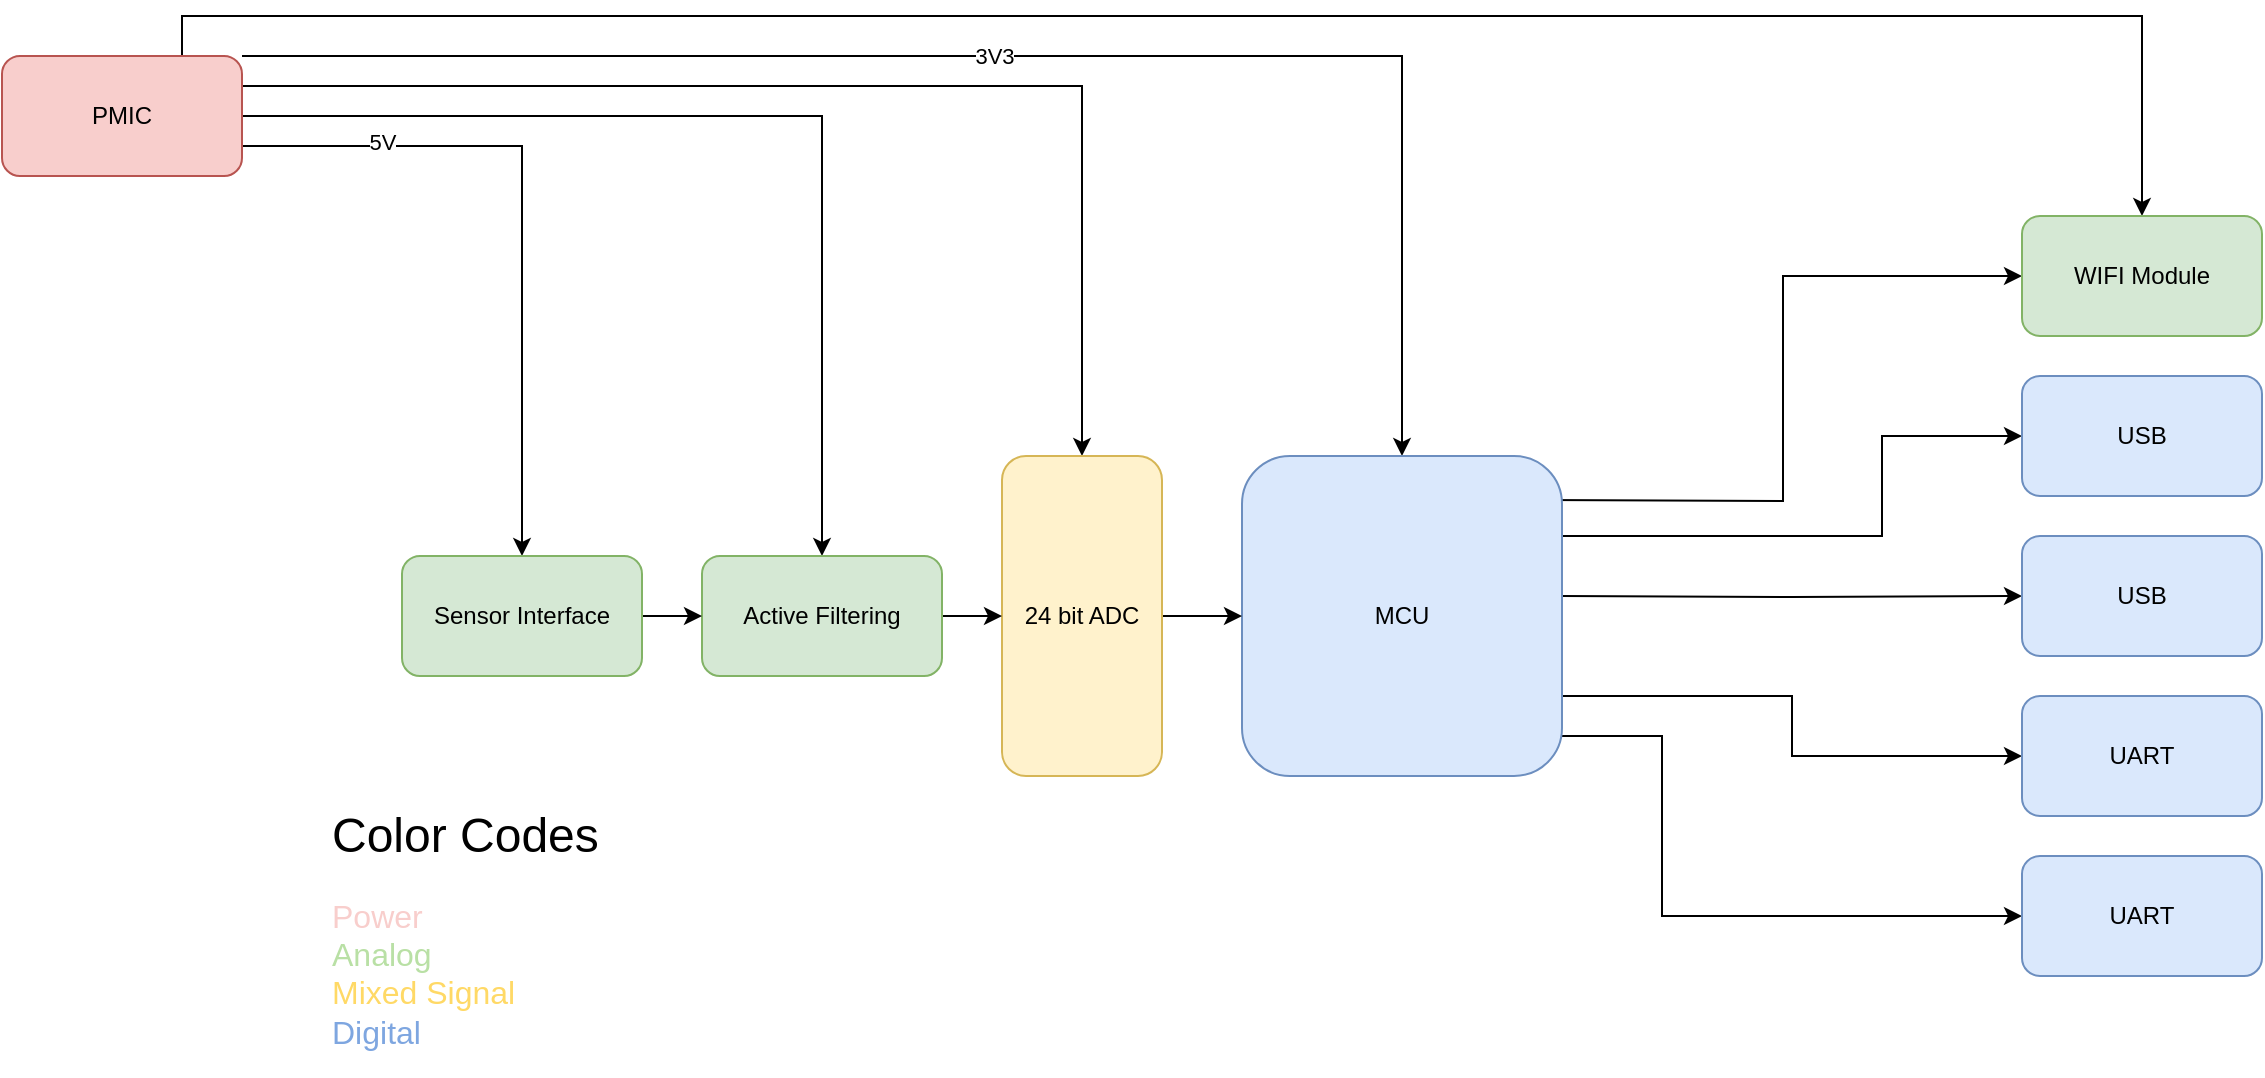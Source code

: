 <mxfile version="17.4.4" type="github"><diagram id="lGSncgau3aaS6NxCEvZo" name="Page-1"><mxGraphModel dx="2272" dy="794" grid="1" gridSize="10" guides="1" tooltips="1" connect="1" arrows="1" fold="1" page="1" pageScale="1" pageWidth="850" pageHeight="1100" math="0" shadow="0"><root><mxCell id="0"/><mxCell id="1" parent="0"/><mxCell id="6GlMOcGFAv7SZAajyM9s-15" style="edgeStyle=orthogonalEdgeStyle;rounded=0;orthogonalLoop=1;jettySize=auto;html=1;entryX=0.5;entryY=0;entryDx=0;entryDy=0;exitX=1;exitY=0;exitDx=0;exitDy=0;" edge="1" parent="1" source="6GlMOcGFAv7SZAajyM9s-1" target="6GlMOcGFAv7SZAajyM9s-3"><mxGeometry relative="1" as="geometry"><Array as="points"><mxPoint x="540" y="120"/></Array></mxGeometry></mxCell><mxCell id="6GlMOcGFAv7SZAajyM9s-28" value="3V3" style="edgeLabel;html=1;align=center;verticalAlign=middle;resizable=0;points=[];" vertex="1" connectable="0" parent="6GlMOcGFAv7SZAajyM9s-15"><mxGeometry x="0.019" y="-2" relative="1" as="geometry"><mxPoint x="-22" y="-2" as="offset"/></mxGeometry></mxCell><mxCell id="6GlMOcGFAv7SZAajyM9s-19" style="edgeStyle=orthogonalEdgeStyle;rounded=0;orthogonalLoop=1;jettySize=auto;html=1;exitX=1;exitY=0.75;exitDx=0;exitDy=0;entryX=0.5;entryY=0;entryDx=0;entryDy=0;" edge="1" parent="1" source="6GlMOcGFAv7SZAajyM9s-1" target="6GlMOcGFAv7SZAajyM9s-13"><mxGeometry relative="1" as="geometry"/></mxCell><mxCell id="6GlMOcGFAv7SZAajyM9s-27" value="5V&lt;br&gt;" style="edgeLabel;html=1;align=center;verticalAlign=middle;resizable=0;points=[];" vertex="1" connectable="0" parent="6GlMOcGFAv7SZAajyM9s-19"><mxGeometry x="-0.658" y="2" relative="1" as="geometry"><mxPoint x="11" as="offset"/></mxGeometry></mxCell><mxCell id="6GlMOcGFAv7SZAajyM9s-47" style="edgeStyle=orthogonalEdgeStyle;rounded=0;orthogonalLoop=1;jettySize=auto;html=1;exitX=1;exitY=0.25;exitDx=0;exitDy=0;entryX=0.5;entryY=0;entryDx=0;entryDy=0;" edge="1" parent="1" source="6GlMOcGFAv7SZAajyM9s-1" target="6GlMOcGFAv7SZAajyM9s-9"><mxGeometry relative="1" as="geometry"/></mxCell><mxCell id="6GlMOcGFAv7SZAajyM9s-48" style="edgeStyle=orthogonalEdgeStyle;rounded=0;orthogonalLoop=1;jettySize=auto;html=1;exitX=1;exitY=0.5;exitDx=0;exitDy=0;entryX=0.5;entryY=0;entryDx=0;entryDy=0;" edge="1" parent="1" source="6GlMOcGFAv7SZAajyM9s-1" target="6GlMOcGFAv7SZAajyM9s-10"><mxGeometry relative="1" as="geometry"/></mxCell><mxCell id="6GlMOcGFAv7SZAajyM9s-49" style="edgeStyle=orthogonalEdgeStyle;rounded=0;orthogonalLoop=1;jettySize=auto;html=1;exitX=0.75;exitY=0;exitDx=0;exitDy=0;entryX=0.5;entryY=0;entryDx=0;entryDy=0;" edge="1" parent="1" source="6GlMOcGFAv7SZAajyM9s-1" target="6GlMOcGFAv7SZAajyM9s-4"><mxGeometry relative="1" as="geometry"/></mxCell><mxCell id="6GlMOcGFAv7SZAajyM9s-1" value="PMIC" style="rounded=1;whiteSpace=wrap;html=1;fillColor=#f8cecc;strokeColor=#b85450;" vertex="1" parent="1"><mxGeometry x="-160" y="120" width="120" height="60" as="geometry"/></mxCell><mxCell id="6GlMOcGFAv7SZAajyM9s-38" style="edgeStyle=orthogonalEdgeStyle;rounded=0;orthogonalLoop=1;jettySize=auto;html=1;entryX=0;entryY=0.5;entryDx=0;entryDy=0;" edge="1" parent="1" target="6GlMOcGFAv7SZAajyM9s-4"><mxGeometry relative="1" as="geometry"><mxPoint x="610" y="342" as="sourcePoint"/></mxGeometry></mxCell><mxCell id="6GlMOcGFAv7SZAajyM9s-39" style="edgeStyle=orthogonalEdgeStyle;rounded=0;orthogonalLoop=1;jettySize=auto;html=1;exitX=1;exitY=0.25;exitDx=0;exitDy=0;entryX=0;entryY=0.5;entryDx=0;entryDy=0;" edge="1" parent="1" source="6GlMOcGFAv7SZAajyM9s-3" target="6GlMOcGFAv7SZAajyM9s-5"><mxGeometry relative="1" as="geometry"><Array as="points"><mxPoint x="780" y="360"/><mxPoint x="780" y="310"/></Array></mxGeometry></mxCell><mxCell id="6GlMOcGFAv7SZAajyM9s-40" style="edgeStyle=orthogonalEdgeStyle;rounded=0;orthogonalLoop=1;jettySize=auto;html=1;entryX=0;entryY=0.5;entryDx=0;entryDy=0;" edge="1" parent="1" target="6GlMOcGFAv7SZAajyM9s-6"><mxGeometry relative="1" as="geometry"><mxPoint x="620" y="390" as="sourcePoint"/></mxGeometry></mxCell><mxCell id="6GlMOcGFAv7SZAajyM9s-41" style="edgeStyle=orthogonalEdgeStyle;rounded=0;orthogonalLoop=1;jettySize=auto;html=1;exitX=1;exitY=0.75;exitDx=0;exitDy=0;entryX=0;entryY=0.5;entryDx=0;entryDy=0;" edge="1" parent="1" source="6GlMOcGFAv7SZAajyM9s-3" target="6GlMOcGFAv7SZAajyM9s-7"><mxGeometry relative="1" as="geometry"/></mxCell><mxCell id="6GlMOcGFAv7SZAajyM9s-42" style="edgeStyle=orthogonalEdgeStyle;rounded=0;orthogonalLoop=1;jettySize=auto;html=1;exitX=1;exitY=0.875;exitDx=0;exitDy=0;entryX=0;entryY=0.5;entryDx=0;entryDy=0;exitPerimeter=0;" edge="1" parent="1" source="6GlMOcGFAv7SZAajyM9s-3" target="6GlMOcGFAv7SZAajyM9s-8"><mxGeometry relative="1" as="geometry"><Array as="points"><mxPoint x="670" y="460"/><mxPoint x="670" y="550"/></Array></mxGeometry></mxCell><mxCell id="6GlMOcGFAv7SZAajyM9s-3" value="MCU" style="rounded=1;whiteSpace=wrap;html=1;fillColor=#dae8fc;strokeColor=#6c8ebf;" vertex="1" parent="1"><mxGeometry x="460" y="320" width="160" height="160" as="geometry"/></mxCell><mxCell id="6GlMOcGFAv7SZAajyM9s-4" value="WIFI Module" style="rounded=1;whiteSpace=wrap;html=1;fillColor=#d5e8d4;strokeColor=#82b366;" vertex="1" parent="1"><mxGeometry x="850" y="200" width="120" height="60" as="geometry"/></mxCell><mxCell id="6GlMOcGFAv7SZAajyM9s-5" value="USB" style="rounded=1;whiteSpace=wrap;html=1;fillColor=#dae8fc;strokeColor=#6c8ebf;" vertex="1" parent="1"><mxGeometry x="850" y="280" width="120" height="60" as="geometry"/></mxCell><mxCell id="6GlMOcGFAv7SZAajyM9s-6" value="USB" style="rounded=1;whiteSpace=wrap;html=1;fillColor=#dae8fc;strokeColor=#6c8ebf;" vertex="1" parent="1"><mxGeometry x="850" y="360" width="120" height="60" as="geometry"/></mxCell><mxCell id="6GlMOcGFAv7SZAajyM9s-7" value="UART" style="rounded=1;whiteSpace=wrap;html=1;fillColor=#dae8fc;strokeColor=#6c8ebf;" vertex="1" parent="1"><mxGeometry x="850" y="440" width="120" height="60" as="geometry"/></mxCell><mxCell id="6GlMOcGFAv7SZAajyM9s-8" value="UART" style="rounded=1;whiteSpace=wrap;html=1;fillColor=#dae8fc;strokeColor=#6c8ebf;" vertex="1" parent="1"><mxGeometry x="850" y="520" width="120" height="60" as="geometry"/></mxCell><mxCell id="6GlMOcGFAv7SZAajyM9s-46" style="edgeStyle=orthogonalEdgeStyle;rounded=0;orthogonalLoop=1;jettySize=auto;html=1;exitX=1;exitY=0.5;exitDx=0;exitDy=0;entryX=0;entryY=0.5;entryDx=0;entryDy=0;" edge="1" parent="1" source="6GlMOcGFAv7SZAajyM9s-9" target="6GlMOcGFAv7SZAajyM9s-3"><mxGeometry relative="1" as="geometry"/></mxCell><mxCell id="6GlMOcGFAv7SZAajyM9s-9" value="24 bit ADC" style="rounded=1;whiteSpace=wrap;html=1;fillColor=#fff2cc;strokeColor=#d6b656;" vertex="1" parent="1"><mxGeometry x="340" y="320" width="80" height="160" as="geometry"/></mxCell><mxCell id="6GlMOcGFAv7SZAajyM9s-44" style="edgeStyle=orthogonalEdgeStyle;rounded=0;orthogonalLoop=1;jettySize=auto;html=1;exitX=1;exitY=0.5;exitDx=0;exitDy=0;entryX=0;entryY=0.5;entryDx=0;entryDy=0;" edge="1" parent="1" source="6GlMOcGFAv7SZAajyM9s-10" target="6GlMOcGFAv7SZAajyM9s-9"><mxGeometry relative="1" as="geometry"/></mxCell><mxCell id="6GlMOcGFAv7SZAajyM9s-10" value="Active Filtering" style="rounded=1;whiteSpace=wrap;html=1;fillColor=#d5e8d4;strokeColor=#82b366;" vertex="1" parent="1"><mxGeometry x="190" y="370" width="120" height="60" as="geometry"/></mxCell><mxCell id="6GlMOcGFAv7SZAajyM9s-43" style="edgeStyle=orthogonalEdgeStyle;rounded=0;orthogonalLoop=1;jettySize=auto;html=1;exitX=1;exitY=0.5;exitDx=0;exitDy=0;entryX=0;entryY=0.5;entryDx=0;entryDy=0;" edge="1" parent="1" source="6GlMOcGFAv7SZAajyM9s-13" target="6GlMOcGFAv7SZAajyM9s-10"><mxGeometry relative="1" as="geometry"/></mxCell><mxCell id="6GlMOcGFAv7SZAajyM9s-13" value="Sensor Interface" style="rounded=1;whiteSpace=wrap;html=1;fillColor=#d5e8d4;strokeColor=#82b366;" vertex="1" parent="1"><mxGeometry x="40" y="370" width="120" height="60" as="geometry"/></mxCell><mxCell id="6GlMOcGFAv7SZAajyM9s-50" value="&lt;h1&gt;&lt;span style=&quot;font-weight: normal&quot;&gt;Color Codes&lt;/span&gt;&lt;/h1&gt;&lt;p style=&quot;font-size: 16px&quot;&gt;&lt;font color=&quot;#f8cecc&quot; style=&quot;font-size: 16px&quot;&gt;Power&lt;/font&gt;&lt;br&gt;&lt;font color=&quot;#b9e0a5&quot; style=&quot;font-size: 16px&quot;&gt;Analog&lt;/font&gt;&lt;br&gt;&lt;font color=&quot;#ffd966&quot; style=&quot;font-size: 16px&quot;&gt;Mixed Signal&lt;br&gt;&lt;/font&gt;&lt;font color=&quot;#7ea6e0&quot; style=&quot;font-size: 16px&quot;&gt;Digital&lt;/font&gt;&lt;/p&gt;" style="text;html=1;strokeColor=none;fillColor=none;spacing=5;spacingTop=-20;whiteSpace=wrap;overflow=hidden;rounded=0;" vertex="1" parent="1"><mxGeometry y="490" width="190" height="140" as="geometry"/></mxCell></root></mxGraphModel></diagram></mxfile>